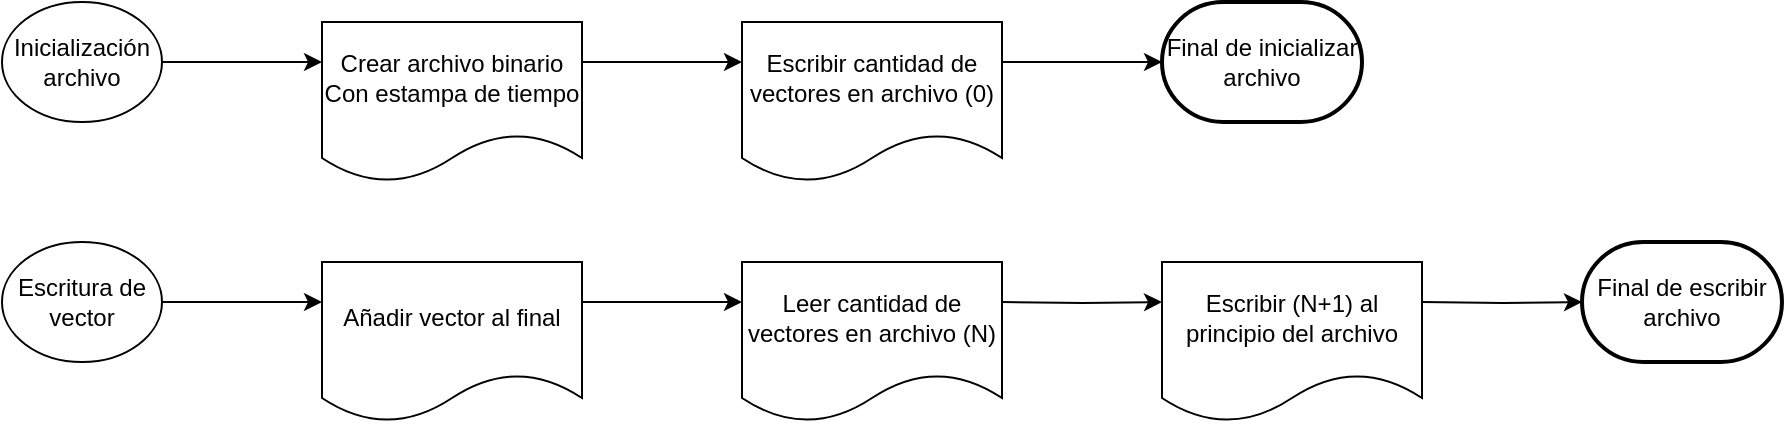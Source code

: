 <mxfile version="14.6.1" type="device"><diagram id="Csym234LkQiQf7i4HWdA" name="Page-1"><mxGraphModel dx="1038" dy="547" grid="1" gridSize="10" guides="1" tooltips="1" connect="1" arrows="1" fold="1" page="1" pageScale="1" pageWidth="827" pageHeight="1169" math="0" shadow="0"><root><mxCell id="0"/><mxCell id="1" parent="0"/><mxCell id="f9670OWiy0gJQqS-M3mt-3" style="edgeStyle=orthogonalEdgeStyle;rounded=0;orthogonalLoop=1;jettySize=auto;html=1;exitX=1;exitY=0.5;exitDx=0;exitDy=0;entryX=0;entryY=0.25;entryDx=0;entryDy=0;" edge="1" parent="1" source="f9670OWiy0gJQqS-M3mt-1" target="f9670OWiy0gJQqS-M3mt-2"><mxGeometry relative="1" as="geometry"><mxPoint x="200" y="130" as="targetPoint"/></mxGeometry></mxCell><mxCell id="f9670OWiy0gJQqS-M3mt-1" value="Inicialización archivo" style="ellipse;whiteSpace=wrap;html=1;" vertex="1" parent="1"><mxGeometry x="80" y="110" width="80" height="60" as="geometry"/></mxCell><mxCell id="f9670OWiy0gJQqS-M3mt-5" style="edgeStyle=orthogonalEdgeStyle;rounded=0;orthogonalLoop=1;jettySize=auto;html=1;exitX=1;exitY=0.25;exitDx=0;exitDy=0;entryX=0;entryY=0.25;entryDx=0;entryDy=0;" edge="1" parent="1" source="f9670OWiy0gJQqS-M3mt-2" target="f9670OWiy0gJQqS-M3mt-4"><mxGeometry relative="1" as="geometry"/></mxCell><mxCell id="f9670OWiy0gJQqS-M3mt-2" value="&lt;div&gt;Crear archivo binario&lt;br&gt;&lt;/div&gt;&lt;div&gt;Con estampa de tiempo&lt;br&gt;&lt;/div&gt;" style="shape=document;whiteSpace=wrap;html=1;boundedLbl=1;" vertex="1" parent="1"><mxGeometry x="240" y="120" width="130" height="80" as="geometry"/></mxCell><mxCell id="f9670OWiy0gJQqS-M3mt-16" style="edgeStyle=orthogonalEdgeStyle;rounded=0;orthogonalLoop=1;jettySize=auto;html=1;exitX=1;exitY=0.25;exitDx=0;exitDy=0;entryX=0;entryY=0.5;entryDx=0;entryDy=0;entryPerimeter=0;" edge="1" parent="1" source="f9670OWiy0gJQqS-M3mt-4" target="f9670OWiy0gJQqS-M3mt-15"><mxGeometry relative="1" as="geometry"/></mxCell><mxCell id="f9670OWiy0gJQqS-M3mt-4" value="Escribir cantidad de vectores en archivo (0)" style="shape=document;whiteSpace=wrap;html=1;boundedLbl=1;" vertex="1" parent="1"><mxGeometry x="450" y="120" width="130" height="80" as="geometry"/></mxCell><mxCell id="f9670OWiy0gJQqS-M3mt-8" style="edgeStyle=orthogonalEdgeStyle;rounded=0;orthogonalLoop=1;jettySize=auto;html=1;exitX=1;exitY=0.5;exitDx=0;exitDy=0;entryX=0;entryY=0.25;entryDx=0;entryDy=0;" edge="1" parent="1" source="f9670OWiy0gJQqS-M3mt-9" target="f9670OWiy0gJQqS-M3mt-11"><mxGeometry relative="1" as="geometry"><mxPoint x="200" y="250" as="targetPoint"/></mxGeometry></mxCell><mxCell id="f9670OWiy0gJQqS-M3mt-9" value="Escritura de vector" style="ellipse;whiteSpace=wrap;html=1;" vertex="1" parent="1"><mxGeometry x="80" y="230" width="80" height="60" as="geometry"/></mxCell><mxCell id="f9670OWiy0gJQqS-M3mt-10" style="edgeStyle=orthogonalEdgeStyle;rounded=0;orthogonalLoop=1;jettySize=auto;html=1;exitX=1;exitY=0.25;exitDx=0;exitDy=0;entryX=0;entryY=0.25;entryDx=0;entryDy=0;" edge="1" parent="1" source="f9670OWiy0gJQqS-M3mt-11" target="f9670OWiy0gJQqS-M3mt-12"><mxGeometry relative="1" as="geometry"/></mxCell><mxCell id="f9670OWiy0gJQqS-M3mt-11" value="Añadir vector al final" style="shape=document;whiteSpace=wrap;html=1;boundedLbl=1;" vertex="1" parent="1"><mxGeometry x="240" y="240" width="130" height="80" as="geometry"/></mxCell><mxCell id="f9670OWiy0gJQqS-M3mt-12" value="Leer cantidad de vectores en archivo (N)" style="shape=document;whiteSpace=wrap;html=1;boundedLbl=1;" vertex="1" parent="1"><mxGeometry x="450" y="240" width="130" height="80" as="geometry"/></mxCell><mxCell id="f9670OWiy0gJQqS-M3mt-13" style="edgeStyle=orthogonalEdgeStyle;rounded=0;orthogonalLoop=1;jettySize=auto;html=1;exitX=1;exitY=0.25;exitDx=0;exitDy=0;entryX=0;entryY=0.25;entryDx=0;entryDy=0;" edge="1" parent="1" target="f9670OWiy0gJQqS-M3mt-14"><mxGeometry relative="1" as="geometry"><mxPoint x="580" y="260" as="sourcePoint"/></mxGeometry></mxCell><mxCell id="f9670OWiy0gJQqS-M3mt-14" value="Escribir (N+1) al principio del archivo" style="shape=document;whiteSpace=wrap;html=1;boundedLbl=1;" vertex="1" parent="1"><mxGeometry x="660" y="240" width="130" height="80" as="geometry"/></mxCell><mxCell id="f9670OWiy0gJQqS-M3mt-15" value="Final de inicializar archivo" style="strokeWidth=2;html=1;shape=mxgraph.flowchart.terminator;whiteSpace=wrap;" vertex="1" parent="1"><mxGeometry x="660" y="110" width="100" height="60" as="geometry"/></mxCell><mxCell id="f9670OWiy0gJQqS-M3mt-17" style="edgeStyle=orthogonalEdgeStyle;rounded=0;orthogonalLoop=1;jettySize=auto;html=1;exitX=1;exitY=0.25;exitDx=0;exitDy=0;entryX=0;entryY=0.5;entryDx=0;entryDy=0;entryPerimeter=0;" edge="1" parent="1" target="f9670OWiy0gJQqS-M3mt-18"><mxGeometry relative="1" as="geometry"><mxPoint x="790" y="260" as="sourcePoint"/></mxGeometry></mxCell><mxCell id="f9670OWiy0gJQqS-M3mt-18" value="Final de escribir archivo" style="strokeWidth=2;html=1;shape=mxgraph.flowchart.terminator;whiteSpace=wrap;" vertex="1" parent="1"><mxGeometry x="870" y="230" width="100" height="60" as="geometry"/></mxCell></root></mxGraphModel></diagram></mxfile>